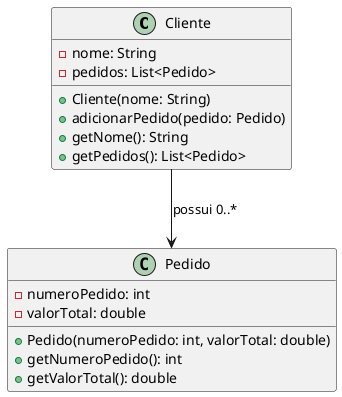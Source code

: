 @startuml Especialista da informação
class Cliente {
    -nome: String
    -pedidos: List<Pedido>

    +Cliente(nome: String)
    +adicionarPedido(pedido: Pedido)
    +getNome(): String
    +getPedidos(): List<Pedido>
}

class Pedido {
    -numeroPedido: int
    -valorTotal: double

    +Pedido(numeroPedido: int, valorTotal: double)
    +getNumeroPedido(): int
    +getValorTotal(): double
}

Cliente --> Pedido: possui 0..*
@enduml
